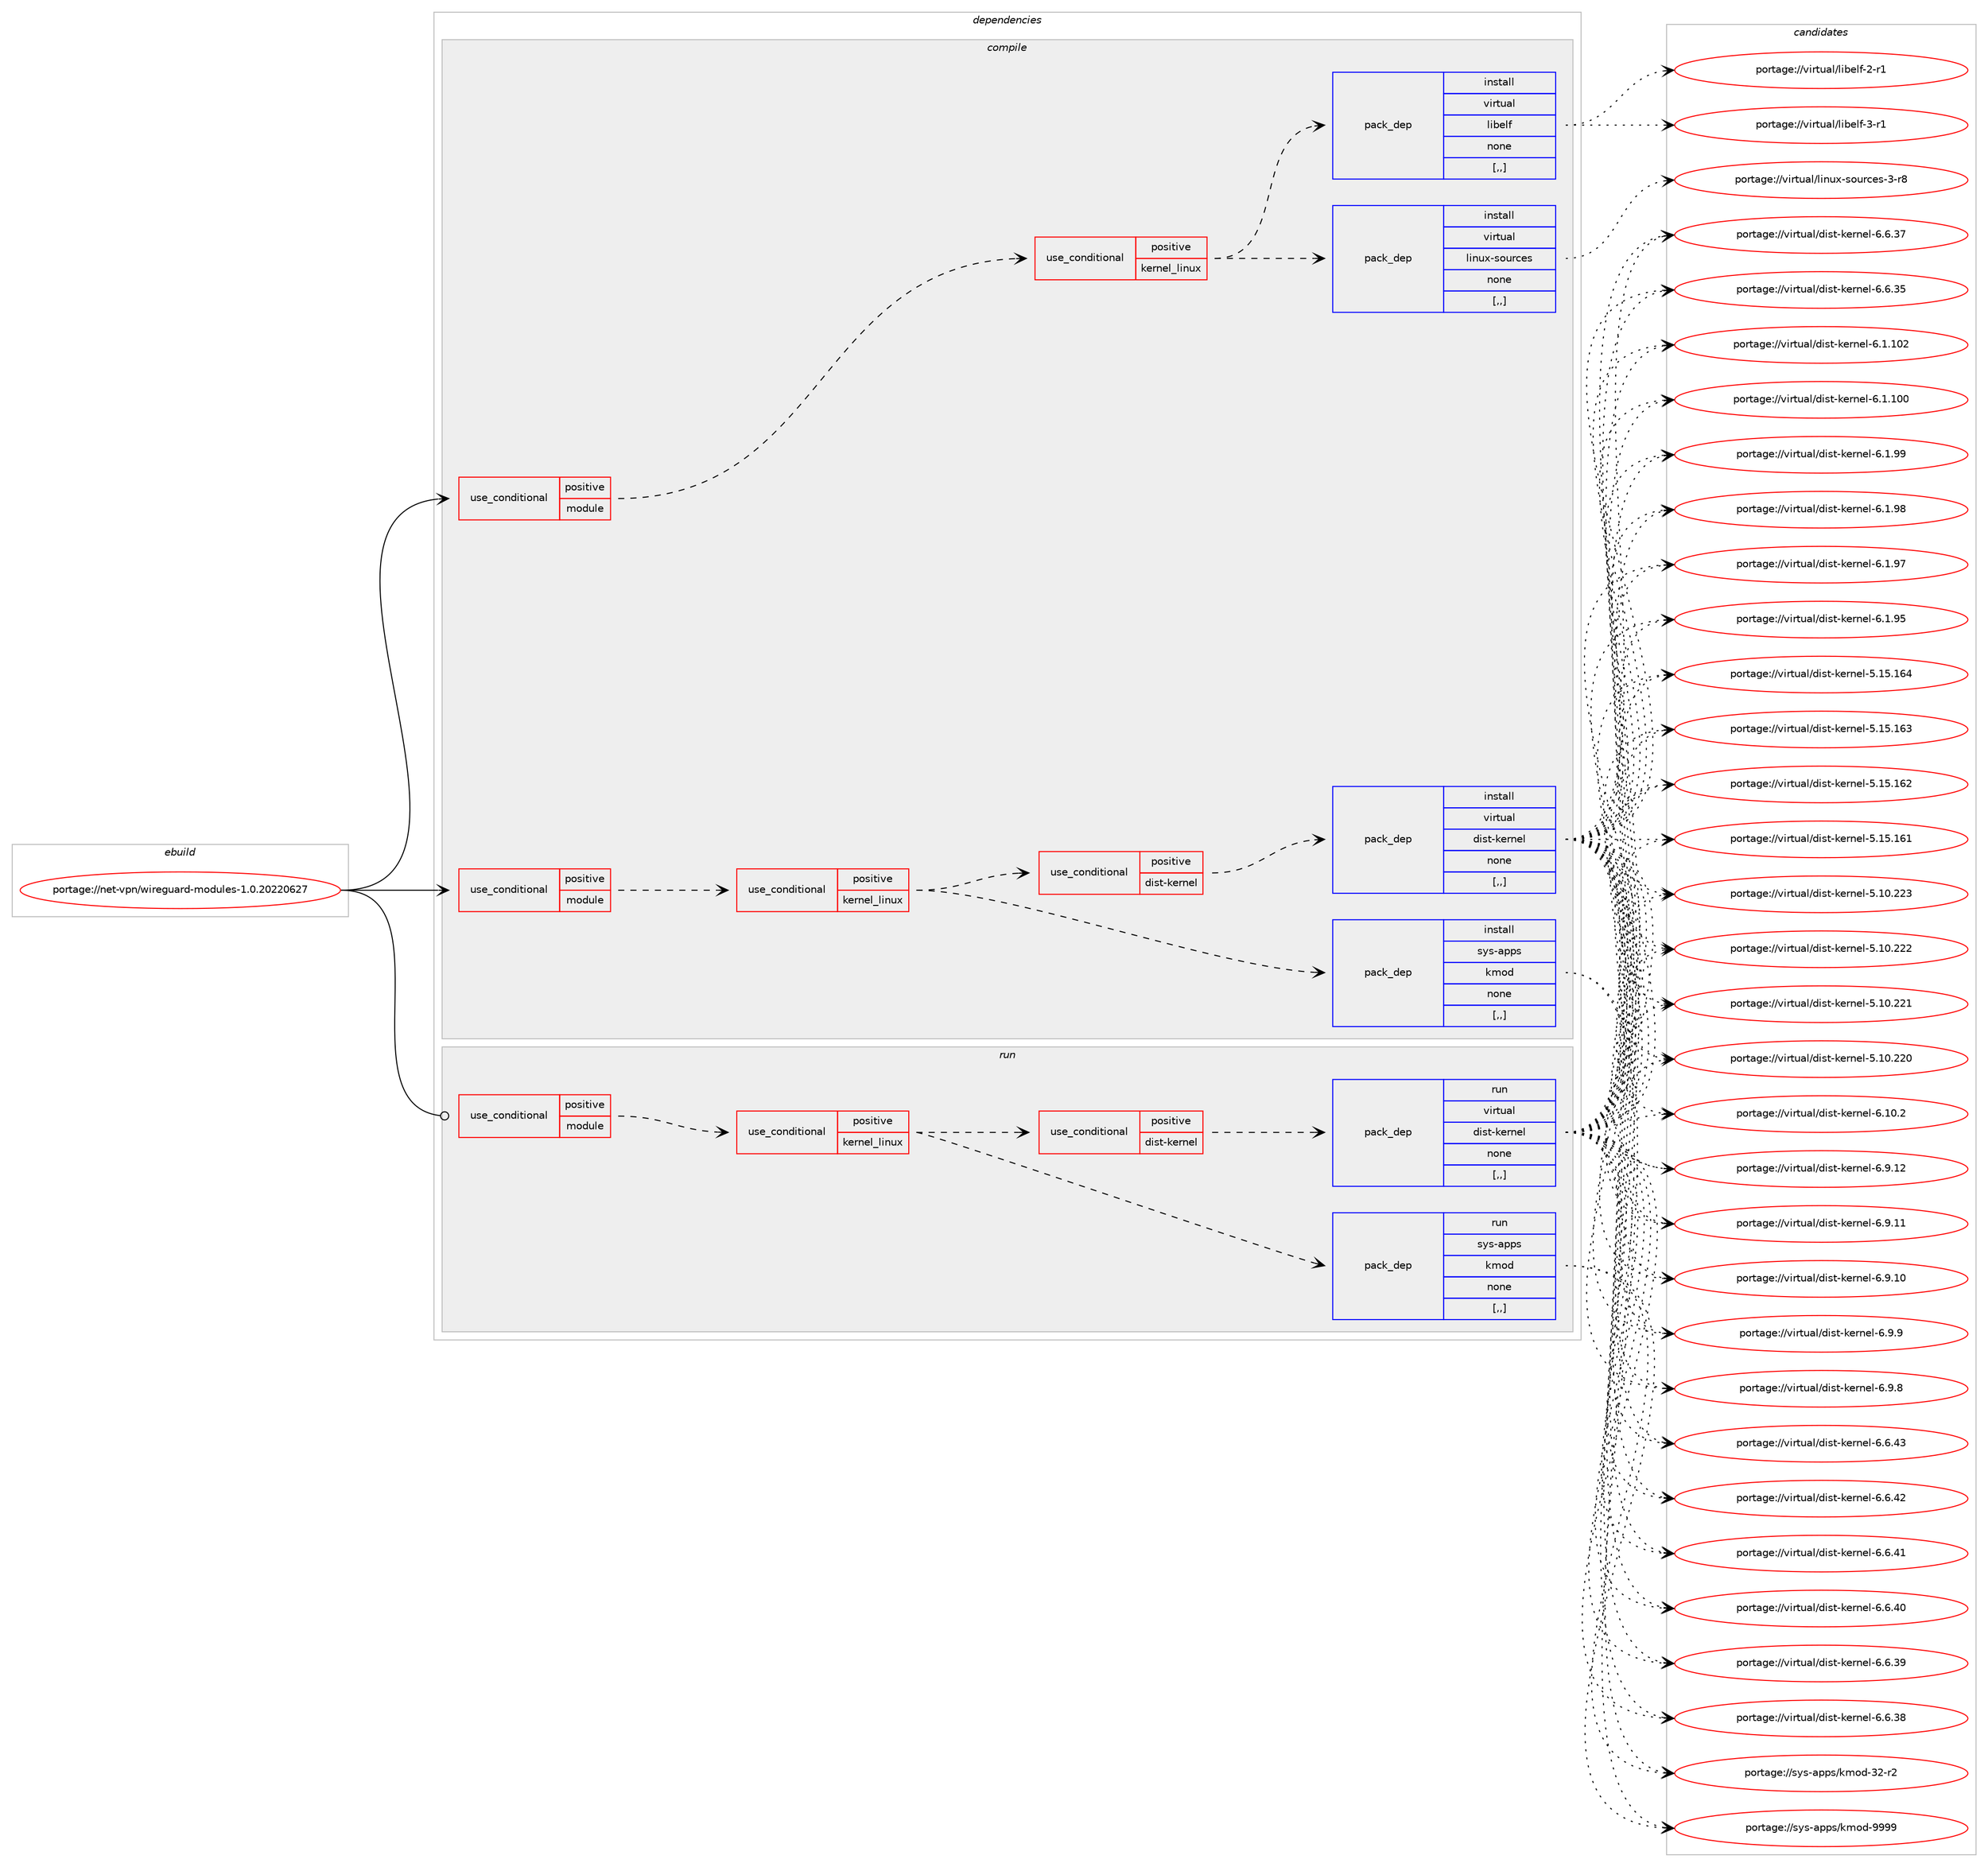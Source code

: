 digraph prolog {

# *************
# Graph options
# *************

newrank=true;
concentrate=true;
compound=true;
graph [rankdir=LR,fontname=Helvetica,fontsize=10,ranksep=1.5];#, ranksep=2.5, nodesep=0.2];
edge  [arrowhead=vee];
node  [fontname=Helvetica,fontsize=10];

# **********
# The ebuild
# **********

subgraph cluster_leftcol {
color=gray;
label=<<i>ebuild</i>>;
id [label="portage://net-vpn/wireguard-modules-1.0.20220627", color=red, width=4, href="../net-vpn/wireguard-modules-1.0.20220627.svg"];
}

# ****************
# The dependencies
# ****************

subgraph cluster_midcol {
color=gray;
label=<<i>dependencies</i>>;
subgraph cluster_compile {
fillcolor="#eeeeee";
style=filled;
label=<<i>compile</i>>;
subgraph cond102477 {
dependency387351 [label=<<TABLE BORDER="0" CELLBORDER="1" CELLSPACING="0" CELLPADDING="4"><TR><TD ROWSPAN="3" CELLPADDING="10">use_conditional</TD></TR><TR><TD>positive</TD></TR><TR><TD>module</TD></TR></TABLE>>, shape=none, color=red];
subgraph cond102478 {
dependency387352 [label=<<TABLE BORDER="0" CELLBORDER="1" CELLSPACING="0" CELLPADDING="4"><TR><TD ROWSPAN="3" CELLPADDING="10">use_conditional</TD></TR><TR><TD>positive</TD></TR><TR><TD>kernel_linux</TD></TR></TABLE>>, shape=none, color=red];
subgraph pack282097 {
dependency387353 [label=<<TABLE BORDER="0" CELLBORDER="1" CELLSPACING="0" CELLPADDING="4" WIDTH="220"><TR><TD ROWSPAN="6" CELLPADDING="30">pack_dep</TD></TR><TR><TD WIDTH="110">install</TD></TR><TR><TD>sys-apps</TD></TR><TR><TD>kmod</TD></TR><TR><TD>none</TD></TR><TR><TD>[,,]</TD></TR></TABLE>>, shape=none, color=blue];
}
dependency387352:e -> dependency387353:w [weight=20,style="dashed",arrowhead="vee"];
subgraph cond102479 {
dependency387354 [label=<<TABLE BORDER="0" CELLBORDER="1" CELLSPACING="0" CELLPADDING="4"><TR><TD ROWSPAN="3" CELLPADDING="10">use_conditional</TD></TR><TR><TD>positive</TD></TR><TR><TD>dist-kernel</TD></TR></TABLE>>, shape=none, color=red];
subgraph pack282098 {
dependency387355 [label=<<TABLE BORDER="0" CELLBORDER="1" CELLSPACING="0" CELLPADDING="4" WIDTH="220"><TR><TD ROWSPAN="6" CELLPADDING="30">pack_dep</TD></TR><TR><TD WIDTH="110">install</TD></TR><TR><TD>virtual</TD></TR><TR><TD>dist-kernel</TD></TR><TR><TD>none</TD></TR><TR><TD>[,,]</TD></TR></TABLE>>, shape=none, color=blue];
}
dependency387354:e -> dependency387355:w [weight=20,style="dashed",arrowhead="vee"];
}
dependency387352:e -> dependency387354:w [weight=20,style="dashed",arrowhead="vee"];
}
dependency387351:e -> dependency387352:w [weight=20,style="dashed",arrowhead="vee"];
}
id:e -> dependency387351:w [weight=20,style="solid",arrowhead="vee"];
subgraph cond102480 {
dependency387356 [label=<<TABLE BORDER="0" CELLBORDER="1" CELLSPACING="0" CELLPADDING="4"><TR><TD ROWSPAN="3" CELLPADDING="10">use_conditional</TD></TR><TR><TD>positive</TD></TR><TR><TD>module</TD></TR></TABLE>>, shape=none, color=red];
subgraph cond102481 {
dependency387357 [label=<<TABLE BORDER="0" CELLBORDER="1" CELLSPACING="0" CELLPADDING="4"><TR><TD ROWSPAN="3" CELLPADDING="10">use_conditional</TD></TR><TR><TD>positive</TD></TR><TR><TD>kernel_linux</TD></TR></TABLE>>, shape=none, color=red];
subgraph pack282099 {
dependency387358 [label=<<TABLE BORDER="0" CELLBORDER="1" CELLSPACING="0" CELLPADDING="4" WIDTH="220"><TR><TD ROWSPAN="6" CELLPADDING="30">pack_dep</TD></TR><TR><TD WIDTH="110">install</TD></TR><TR><TD>virtual</TD></TR><TR><TD>linux-sources</TD></TR><TR><TD>none</TD></TR><TR><TD>[,,]</TD></TR></TABLE>>, shape=none, color=blue];
}
dependency387357:e -> dependency387358:w [weight=20,style="dashed",arrowhead="vee"];
subgraph pack282100 {
dependency387359 [label=<<TABLE BORDER="0" CELLBORDER="1" CELLSPACING="0" CELLPADDING="4" WIDTH="220"><TR><TD ROWSPAN="6" CELLPADDING="30">pack_dep</TD></TR><TR><TD WIDTH="110">install</TD></TR><TR><TD>virtual</TD></TR><TR><TD>libelf</TD></TR><TR><TD>none</TD></TR><TR><TD>[,,]</TD></TR></TABLE>>, shape=none, color=blue];
}
dependency387357:e -> dependency387359:w [weight=20,style="dashed",arrowhead="vee"];
}
dependency387356:e -> dependency387357:w [weight=20,style="dashed",arrowhead="vee"];
}
id:e -> dependency387356:w [weight=20,style="solid",arrowhead="vee"];
}
subgraph cluster_compileandrun {
fillcolor="#eeeeee";
style=filled;
label=<<i>compile and run</i>>;
}
subgraph cluster_run {
fillcolor="#eeeeee";
style=filled;
label=<<i>run</i>>;
subgraph cond102482 {
dependency387360 [label=<<TABLE BORDER="0" CELLBORDER="1" CELLSPACING="0" CELLPADDING="4"><TR><TD ROWSPAN="3" CELLPADDING="10">use_conditional</TD></TR><TR><TD>positive</TD></TR><TR><TD>module</TD></TR></TABLE>>, shape=none, color=red];
subgraph cond102483 {
dependency387361 [label=<<TABLE BORDER="0" CELLBORDER="1" CELLSPACING="0" CELLPADDING="4"><TR><TD ROWSPAN="3" CELLPADDING="10">use_conditional</TD></TR><TR><TD>positive</TD></TR><TR><TD>kernel_linux</TD></TR></TABLE>>, shape=none, color=red];
subgraph pack282101 {
dependency387362 [label=<<TABLE BORDER="0" CELLBORDER="1" CELLSPACING="0" CELLPADDING="4" WIDTH="220"><TR><TD ROWSPAN="6" CELLPADDING="30">pack_dep</TD></TR><TR><TD WIDTH="110">run</TD></TR><TR><TD>sys-apps</TD></TR><TR><TD>kmod</TD></TR><TR><TD>none</TD></TR><TR><TD>[,,]</TD></TR></TABLE>>, shape=none, color=blue];
}
dependency387361:e -> dependency387362:w [weight=20,style="dashed",arrowhead="vee"];
subgraph cond102484 {
dependency387363 [label=<<TABLE BORDER="0" CELLBORDER="1" CELLSPACING="0" CELLPADDING="4"><TR><TD ROWSPAN="3" CELLPADDING="10">use_conditional</TD></TR><TR><TD>positive</TD></TR><TR><TD>dist-kernel</TD></TR></TABLE>>, shape=none, color=red];
subgraph pack282102 {
dependency387364 [label=<<TABLE BORDER="0" CELLBORDER="1" CELLSPACING="0" CELLPADDING="4" WIDTH="220"><TR><TD ROWSPAN="6" CELLPADDING="30">pack_dep</TD></TR><TR><TD WIDTH="110">run</TD></TR><TR><TD>virtual</TD></TR><TR><TD>dist-kernel</TD></TR><TR><TD>none</TD></TR><TR><TD>[,,]</TD></TR></TABLE>>, shape=none, color=blue];
}
dependency387363:e -> dependency387364:w [weight=20,style="dashed",arrowhead="vee"];
}
dependency387361:e -> dependency387363:w [weight=20,style="dashed",arrowhead="vee"];
}
dependency387360:e -> dependency387361:w [weight=20,style="dashed",arrowhead="vee"];
}
id:e -> dependency387360:w [weight=20,style="solid",arrowhead="odot"];
}
}

# **************
# The candidates
# **************

subgraph cluster_choices {
rank=same;
color=gray;
label=<<i>candidates</i>>;

subgraph choice282097 {
color=black;
nodesep=1;
choice1151211154597112112115471071091111004557575757 [label="portage://sys-apps/kmod-9999", color=red, width=4,href="../sys-apps/kmod-9999.svg"];
choice1151211154597112112115471071091111004551504511450 [label="portage://sys-apps/kmod-32-r2", color=red, width=4,href="../sys-apps/kmod-32-r2.svg"];
dependency387353:e -> choice1151211154597112112115471071091111004557575757:w [style=dotted,weight="100"];
dependency387353:e -> choice1151211154597112112115471071091111004551504511450:w [style=dotted,weight="100"];
}
subgraph choice282098 {
color=black;
nodesep=1;
choice11810511411611797108471001051151164510710111411010110845544649484650 [label="portage://virtual/dist-kernel-6.10.2", color=red, width=4,href="../virtual/dist-kernel-6.10.2.svg"];
choice11810511411611797108471001051151164510710111411010110845544657464950 [label="portage://virtual/dist-kernel-6.9.12", color=red, width=4,href="../virtual/dist-kernel-6.9.12.svg"];
choice11810511411611797108471001051151164510710111411010110845544657464949 [label="portage://virtual/dist-kernel-6.9.11", color=red, width=4,href="../virtual/dist-kernel-6.9.11.svg"];
choice11810511411611797108471001051151164510710111411010110845544657464948 [label="portage://virtual/dist-kernel-6.9.10", color=red, width=4,href="../virtual/dist-kernel-6.9.10.svg"];
choice118105114116117971084710010511511645107101114110101108455446574657 [label="portage://virtual/dist-kernel-6.9.9", color=red, width=4,href="../virtual/dist-kernel-6.9.9.svg"];
choice118105114116117971084710010511511645107101114110101108455446574656 [label="portage://virtual/dist-kernel-6.9.8", color=red, width=4,href="../virtual/dist-kernel-6.9.8.svg"];
choice11810511411611797108471001051151164510710111411010110845544654465251 [label="portage://virtual/dist-kernel-6.6.43", color=red, width=4,href="../virtual/dist-kernel-6.6.43.svg"];
choice11810511411611797108471001051151164510710111411010110845544654465250 [label="portage://virtual/dist-kernel-6.6.42", color=red, width=4,href="../virtual/dist-kernel-6.6.42.svg"];
choice11810511411611797108471001051151164510710111411010110845544654465249 [label="portage://virtual/dist-kernel-6.6.41", color=red, width=4,href="../virtual/dist-kernel-6.6.41.svg"];
choice11810511411611797108471001051151164510710111411010110845544654465248 [label="portage://virtual/dist-kernel-6.6.40", color=red, width=4,href="../virtual/dist-kernel-6.6.40.svg"];
choice11810511411611797108471001051151164510710111411010110845544654465157 [label="portage://virtual/dist-kernel-6.6.39", color=red, width=4,href="../virtual/dist-kernel-6.6.39.svg"];
choice11810511411611797108471001051151164510710111411010110845544654465156 [label="portage://virtual/dist-kernel-6.6.38", color=red, width=4,href="../virtual/dist-kernel-6.6.38.svg"];
choice11810511411611797108471001051151164510710111411010110845544654465155 [label="portage://virtual/dist-kernel-6.6.37", color=red, width=4,href="../virtual/dist-kernel-6.6.37.svg"];
choice11810511411611797108471001051151164510710111411010110845544654465153 [label="portage://virtual/dist-kernel-6.6.35", color=red, width=4,href="../virtual/dist-kernel-6.6.35.svg"];
choice1181051141161179710847100105115116451071011141101011084554464946494850 [label="portage://virtual/dist-kernel-6.1.102", color=red, width=4,href="../virtual/dist-kernel-6.1.102.svg"];
choice1181051141161179710847100105115116451071011141101011084554464946494848 [label="portage://virtual/dist-kernel-6.1.100", color=red, width=4,href="../virtual/dist-kernel-6.1.100.svg"];
choice11810511411611797108471001051151164510710111411010110845544649465757 [label="portage://virtual/dist-kernel-6.1.99", color=red, width=4,href="../virtual/dist-kernel-6.1.99.svg"];
choice11810511411611797108471001051151164510710111411010110845544649465756 [label="portage://virtual/dist-kernel-6.1.98", color=red, width=4,href="../virtual/dist-kernel-6.1.98.svg"];
choice11810511411611797108471001051151164510710111411010110845544649465755 [label="portage://virtual/dist-kernel-6.1.97", color=red, width=4,href="../virtual/dist-kernel-6.1.97.svg"];
choice11810511411611797108471001051151164510710111411010110845544649465753 [label="portage://virtual/dist-kernel-6.1.95", color=red, width=4,href="../virtual/dist-kernel-6.1.95.svg"];
choice118105114116117971084710010511511645107101114110101108455346495346495452 [label="portage://virtual/dist-kernel-5.15.164", color=red, width=4,href="../virtual/dist-kernel-5.15.164.svg"];
choice118105114116117971084710010511511645107101114110101108455346495346495451 [label="portage://virtual/dist-kernel-5.15.163", color=red, width=4,href="../virtual/dist-kernel-5.15.163.svg"];
choice118105114116117971084710010511511645107101114110101108455346495346495450 [label="portage://virtual/dist-kernel-5.15.162", color=red, width=4,href="../virtual/dist-kernel-5.15.162.svg"];
choice118105114116117971084710010511511645107101114110101108455346495346495449 [label="portage://virtual/dist-kernel-5.15.161", color=red, width=4,href="../virtual/dist-kernel-5.15.161.svg"];
choice118105114116117971084710010511511645107101114110101108455346494846505051 [label="portage://virtual/dist-kernel-5.10.223", color=red, width=4,href="../virtual/dist-kernel-5.10.223.svg"];
choice118105114116117971084710010511511645107101114110101108455346494846505050 [label="portage://virtual/dist-kernel-5.10.222", color=red, width=4,href="../virtual/dist-kernel-5.10.222.svg"];
choice118105114116117971084710010511511645107101114110101108455346494846505049 [label="portage://virtual/dist-kernel-5.10.221", color=red, width=4,href="../virtual/dist-kernel-5.10.221.svg"];
choice118105114116117971084710010511511645107101114110101108455346494846505048 [label="portage://virtual/dist-kernel-5.10.220", color=red, width=4,href="../virtual/dist-kernel-5.10.220.svg"];
dependency387355:e -> choice11810511411611797108471001051151164510710111411010110845544649484650:w [style=dotted,weight="100"];
dependency387355:e -> choice11810511411611797108471001051151164510710111411010110845544657464950:w [style=dotted,weight="100"];
dependency387355:e -> choice11810511411611797108471001051151164510710111411010110845544657464949:w [style=dotted,weight="100"];
dependency387355:e -> choice11810511411611797108471001051151164510710111411010110845544657464948:w [style=dotted,weight="100"];
dependency387355:e -> choice118105114116117971084710010511511645107101114110101108455446574657:w [style=dotted,weight="100"];
dependency387355:e -> choice118105114116117971084710010511511645107101114110101108455446574656:w [style=dotted,weight="100"];
dependency387355:e -> choice11810511411611797108471001051151164510710111411010110845544654465251:w [style=dotted,weight="100"];
dependency387355:e -> choice11810511411611797108471001051151164510710111411010110845544654465250:w [style=dotted,weight="100"];
dependency387355:e -> choice11810511411611797108471001051151164510710111411010110845544654465249:w [style=dotted,weight="100"];
dependency387355:e -> choice11810511411611797108471001051151164510710111411010110845544654465248:w [style=dotted,weight="100"];
dependency387355:e -> choice11810511411611797108471001051151164510710111411010110845544654465157:w [style=dotted,weight="100"];
dependency387355:e -> choice11810511411611797108471001051151164510710111411010110845544654465156:w [style=dotted,weight="100"];
dependency387355:e -> choice11810511411611797108471001051151164510710111411010110845544654465155:w [style=dotted,weight="100"];
dependency387355:e -> choice11810511411611797108471001051151164510710111411010110845544654465153:w [style=dotted,weight="100"];
dependency387355:e -> choice1181051141161179710847100105115116451071011141101011084554464946494850:w [style=dotted,weight="100"];
dependency387355:e -> choice1181051141161179710847100105115116451071011141101011084554464946494848:w [style=dotted,weight="100"];
dependency387355:e -> choice11810511411611797108471001051151164510710111411010110845544649465757:w [style=dotted,weight="100"];
dependency387355:e -> choice11810511411611797108471001051151164510710111411010110845544649465756:w [style=dotted,weight="100"];
dependency387355:e -> choice11810511411611797108471001051151164510710111411010110845544649465755:w [style=dotted,weight="100"];
dependency387355:e -> choice11810511411611797108471001051151164510710111411010110845544649465753:w [style=dotted,weight="100"];
dependency387355:e -> choice118105114116117971084710010511511645107101114110101108455346495346495452:w [style=dotted,weight="100"];
dependency387355:e -> choice118105114116117971084710010511511645107101114110101108455346495346495451:w [style=dotted,weight="100"];
dependency387355:e -> choice118105114116117971084710010511511645107101114110101108455346495346495450:w [style=dotted,weight="100"];
dependency387355:e -> choice118105114116117971084710010511511645107101114110101108455346495346495449:w [style=dotted,weight="100"];
dependency387355:e -> choice118105114116117971084710010511511645107101114110101108455346494846505051:w [style=dotted,weight="100"];
dependency387355:e -> choice118105114116117971084710010511511645107101114110101108455346494846505050:w [style=dotted,weight="100"];
dependency387355:e -> choice118105114116117971084710010511511645107101114110101108455346494846505049:w [style=dotted,weight="100"];
dependency387355:e -> choice118105114116117971084710010511511645107101114110101108455346494846505048:w [style=dotted,weight="100"];
}
subgraph choice282099 {
color=black;
nodesep=1;
choice1181051141161179710847108105110117120451151111171149910111545514511456 [label="portage://virtual/linux-sources-3-r8", color=red, width=4,href="../virtual/linux-sources-3-r8.svg"];
dependency387358:e -> choice1181051141161179710847108105110117120451151111171149910111545514511456:w [style=dotted,weight="100"];
}
subgraph choice282100 {
color=black;
nodesep=1;
choice11810511411611797108471081059810110810245514511449 [label="portage://virtual/libelf-3-r1", color=red, width=4,href="../virtual/libelf-3-r1.svg"];
choice11810511411611797108471081059810110810245504511449 [label="portage://virtual/libelf-2-r1", color=red, width=4,href="../virtual/libelf-2-r1.svg"];
dependency387359:e -> choice11810511411611797108471081059810110810245514511449:w [style=dotted,weight="100"];
dependency387359:e -> choice11810511411611797108471081059810110810245504511449:w [style=dotted,weight="100"];
}
subgraph choice282101 {
color=black;
nodesep=1;
choice1151211154597112112115471071091111004557575757 [label="portage://sys-apps/kmod-9999", color=red, width=4,href="../sys-apps/kmod-9999.svg"];
choice1151211154597112112115471071091111004551504511450 [label="portage://sys-apps/kmod-32-r2", color=red, width=4,href="../sys-apps/kmod-32-r2.svg"];
dependency387362:e -> choice1151211154597112112115471071091111004557575757:w [style=dotted,weight="100"];
dependency387362:e -> choice1151211154597112112115471071091111004551504511450:w [style=dotted,weight="100"];
}
subgraph choice282102 {
color=black;
nodesep=1;
choice11810511411611797108471001051151164510710111411010110845544649484650 [label="portage://virtual/dist-kernel-6.10.2", color=red, width=4,href="../virtual/dist-kernel-6.10.2.svg"];
choice11810511411611797108471001051151164510710111411010110845544657464950 [label="portage://virtual/dist-kernel-6.9.12", color=red, width=4,href="../virtual/dist-kernel-6.9.12.svg"];
choice11810511411611797108471001051151164510710111411010110845544657464949 [label="portage://virtual/dist-kernel-6.9.11", color=red, width=4,href="../virtual/dist-kernel-6.9.11.svg"];
choice11810511411611797108471001051151164510710111411010110845544657464948 [label="portage://virtual/dist-kernel-6.9.10", color=red, width=4,href="../virtual/dist-kernel-6.9.10.svg"];
choice118105114116117971084710010511511645107101114110101108455446574657 [label="portage://virtual/dist-kernel-6.9.9", color=red, width=4,href="../virtual/dist-kernel-6.9.9.svg"];
choice118105114116117971084710010511511645107101114110101108455446574656 [label="portage://virtual/dist-kernel-6.9.8", color=red, width=4,href="../virtual/dist-kernel-6.9.8.svg"];
choice11810511411611797108471001051151164510710111411010110845544654465251 [label="portage://virtual/dist-kernel-6.6.43", color=red, width=4,href="../virtual/dist-kernel-6.6.43.svg"];
choice11810511411611797108471001051151164510710111411010110845544654465250 [label="portage://virtual/dist-kernel-6.6.42", color=red, width=4,href="../virtual/dist-kernel-6.6.42.svg"];
choice11810511411611797108471001051151164510710111411010110845544654465249 [label="portage://virtual/dist-kernel-6.6.41", color=red, width=4,href="../virtual/dist-kernel-6.6.41.svg"];
choice11810511411611797108471001051151164510710111411010110845544654465248 [label="portage://virtual/dist-kernel-6.6.40", color=red, width=4,href="../virtual/dist-kernel-6.6.40.svg"];
choice11810511411611797108471001051151164510710111411010110845544654465157 [label="portage://virtual/dist-kernel-6.6.39", color=red, width=4,href="../virtual/dist-kernel-6.6.39.svg"];
choice11810511411611797108471001051151164510710111411010110845544654465156 [label="portage://virtual/dist-kernel-6.6.38", color=red, width=4,href="../virtual/dist-kernel-6.6.38.svg"];
choice11810511411611797108471001051151164510710111411010110845544654465155 [label="portage://virtual/dist-kernel-6.6.37", color=red, width=4,href="../virtual/dist-kernel-6.6.37.svg"];
choice11810511411611797108471001051151164510710111411010110845544654465153 [label="portage://virtual/dist-kernel-6.6.35", color=red, width=4,href="../virtual/dist-kernel-6.6.35.svg"];
choice1181051141161179710847100105115116451071011141101011084554464946494850 [label="portage://virtual/dist-kernel-6.1.102", color=red, width=4,href="../virtual/dist-kernel-6.1.102.svg"];
choice1181051141161179710847100105115116451071011141101011084554464946494848 [label="portage://virtual/dist-kernel-6.1.100", color=red, width=4,href="../virtual/dist-kernel-6.1.100.svg"];
choice11810511411611797108471001051151164510710111411010110845544649465757 [label="portage://virtual/dist-kernel-6.1.99", color=red, width=4,href="../virtual/dist-kernel-6.1.99.svg"];
choice11810511411611797108471001051151164510710111411010110845544649465756 [label="portage://virtual/dist-kernel-6.1.98", color=red, width=4,href="../virtual/dist-kernel-6.1.98.svg"];
choice11810511411611797108471001051151164510710111411010110845544649465755 [label="portage://virtual/dist-kernel-6.1.97", color=red, width=4,href="../virtual/dist-kernel-6.1.97.svg"];
choice11810511411611797108471001051151164510710111411010110845544649465753 [label="portage://virtual/dist-kernel-6.1.95", color=red, width=4,href="../virtual/dist-kernel-6.1.95.svg"];
choice118105114116117971084710010511511645107101114110101108455346495346495452 [label="portage://virtual/dist-kernel-5.15.164", color=red, width=4,href="../virtual/dist-kernel-5.15.164.svg"];
choice118105114116117971084710010511511645107101114110101108455346495346495451 [label="portage://virtual/dist-kernel-5.15.163", color=red, width=4,href="../virtual/dist-kernel-5.15.163.svg"];
choice118105114116117971084710010511511645107101114110101108455346495346495450 [label="portage://virtual/dist-kernel-5.15.162", color=red, width=4,href="../virtual/dist-kernel-5.15.162.svg"];
choice118105114116117971084710010511511645107101114110101108455346495346495449 [label="portage://virtual/dist-kernel-5.15.161", color=red, width=4,href="../virtual/dist-kernel-5.15.161.svg"];
choice118105114116117971084710010511511645107101114110101108455346494846505051 [label="portage://virtual/dist-kernel-5.10.223", color=red, width=4,href="../virtual/dist-kernel-5.10.223.svg"];
choice118105114116117971084710010511511645107101114110101108455346494846505050 [label="portage://virtual/dist-kernel-5.10.222", color=red, width=4,href="../virtual/dist-kernel-5.10.222.svg"];
choice118105114116117971084710010511511645107101114110101108455346494846505049 [label="portage://virtual/dist-kernel-5.10.221", color=red, width=4,href="../virtual/dist-kernel-5.10.221.svg"];
choice118105114116117971084710010511511645107101114110101108455346494846505048 [label="portage://virtual/dist-kernel-5.10.220", color=red, width=4,href="../virtual/dist-kernel-5.10.220.svg"];
dependency387364:e -> choice11810511411611797108471001051151164510710111411010110845544649484650:w [style=dotted,weight="100"];
dependency387364:e -> choice11810511411611797108471001051151164510710111411010110845544657464950:w [style=dotted,weight="100"];
dependency387364:e -> choice11810511411611797108471001051151164510710111411010110845544657464949:w [style=dotted,weight="100"];
dependency387364:e -> choice11810511411611797108471001051151164510710111411010110845544657464948:w [style=dotted,weight="100"];
dependency387364:e -> choice118105114116117971084710010511511645107101114110101108455446574657:w [style=dotted,weight="100"];
dependency387364:e -> choice118105114116117971084710010511511645107101114110101108455446574656:w [style=dotted,weight="100"];
dependency387364:e -> choice11810511411611797108471001051151164510710111411010110845544654465251:w [style=dotted,weight="100"];
dependency387364:e -> choice11810511411611797108471001051151164510710111411010110845544654465250:w [style=dotted,weight="100"];
dependency387364:e -> choice11810511411611797108471001051151164510710111411010110845544654465249:w [style=dotted,weight="100"];
dependency387364:e -> choice11810511411611797108471001051151164510710111411010110845544654465248:w [style=dotted,weight="100"];
dependency387364:e -> choice11810511411611797108471001051151164510710111411010110845544654465157:w [style=dotted,weight="100"];
dependency387364:e -> choice11810511411611797108471001051151164510710111411010110845544654465156:w [style=dotted,weight="100"];
dependency387364:e -> choice11810511411611797108471001051151164510710111411010110845544654465155:w [style=dotted,weight="100"];
dependency387364:e -> choice11810511411611797108471001051151164510710111411010110845544654465153:w [style=dotted,weight="100"];
dependency387364:e -> choice1181051141161179710847100105115116451071011141101011084554464946494850:w [style=dotted,weight="100"];
dependency387364:e -> choice1181051141161179710847100105115116451071011141101011084554464946494848:w [style=dotted,weight="100"];
dependency387364:e -> choice11810511411611797108471001051151164510710111411010110845544649465757:w [style=dotted,weight="100"];
dependency387364:e -> choice11810511411611797108471001051151164510710111411010110845544649465756:w [style=dotted,weight="100"];
dependency387364:e -> choice11810511411611797108471001051151164510710111411010110845544649465755:w [style=dotted,weight="100"];
dependency387364:e -> choice11810511411611797108471001051151164510710111411010110845544649465753:w [style=dotted,weight="100"];
dependency387364:e -> choice118105114116117971084710010511511645107101114110101108455346495346495452:w [style=dotted,weight="100"];
dependency387364:e -> choice118105114116117971084710010511511645107101114110101108455346495346495451:w [style=dotted,weight="100"];
dependency387364:e -> choice118105114116117971084710010511511645107101114110101108455346495346495450:w [style=dotted,weight="100"];
dependency387364:e -> choice118105114116117971084710010511511645107101114110101108455346495346495449:w [style=dotted,weight="100"];
dependency387364:e -> choice118105114116117971084710010511511645107101114110101108455346494846505051:w [style=dotted,weight="100"];
dependency387364:e -> choice118105114116117971084710010511511645107101114110101108455346494846505050:w [style=dotted,weight="100"];
dependency387364:e -> choice118105114116117971084710010511511645107101114110101108455346494846505049:w [style=dotted,weight="100"];
dependency387364:e -> choice118105114116117971084710010511511645107101114110101108455346494846505048:w [style=dotted,weight="100"];
}
}

}
